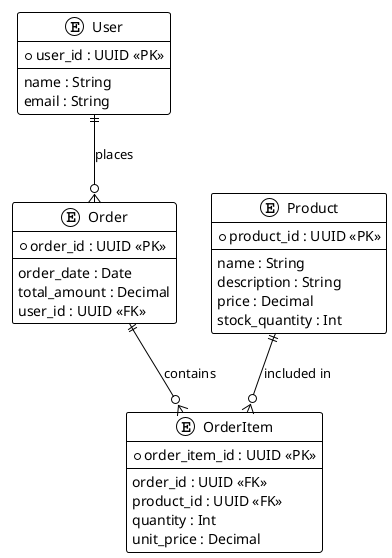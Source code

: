 @startuml
!theme plain

entity "User" as user {
  * user_id : UUID <<PK>>
  --
  name : String
  email : String
}

entity "Order" as order {
  * order_id : UUID <<PK>>
  --
  order_date : Date
  total_amount : Decimal
  user_id : UUID <<FK>>
}

entity "Product" as product {
  * product_id : UUID <<PK>>
  --
  name : String
  description : String
  price : Decimal
  stock_quantity : Int
}

entity "OrderItem" as order_item {
  * order_item_id : UUID <<PK>>
  --
  order_id : UUID <<FK>>
  product_id : UUID <<FK>>
  quantity : Int
  unit_price : Decimal
}

' Relationships
user ||--o{ order : places
order ||--o{ order_item : contains
product ||--o{ order_item : included in
@enduml
